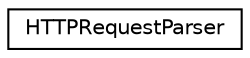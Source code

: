 digraph "Graphical Class Hierarchy"
{
 // LATEX_PDF_SIZE
  edge [fontname="Helvetica",fontsize="10",labelfontname="Helvetica",labelfontsize="10"];
  node [fontname="Helvetica",fontsize="10",shape=record];
  rankdir="LR";
  Node0 [label="HTTPRequestParser",height=0.2,width=0.4,color="black", fillcolor="white", style="filled",URL="$classHTTPRequestParser.html",tooltip="A parser class that interprets raw HTTP requests."];
}
